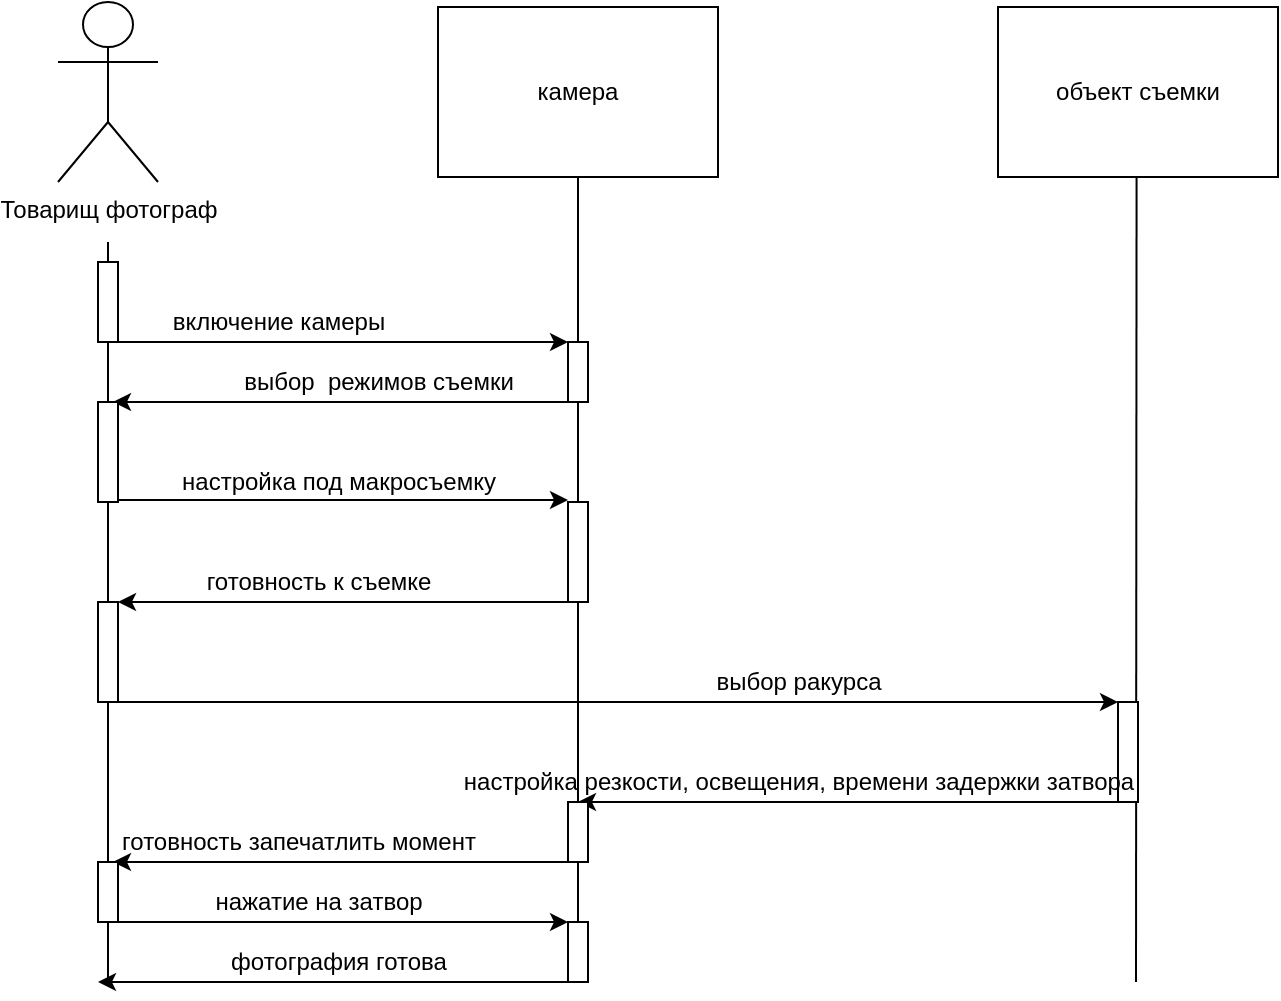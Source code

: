 <mxfile version="15.0.6" type="github">
  <diagram id="Y--VRaqyyIF3lD4aCwp9" name="Page-1">
    <mxGraphModel dx="868" dy="450" grid="1" gridSize="10" guides="1" tooltips="1" connect="1" arrows="1" fold="1" page="1" pageScale="1" pageWidth="827" pageHeight="1169" math="0" shadow="0">
      <root>
        <mxCell id="0" />
        <mxCell id="1" parent="0" />
        <mxCell id="-SfcoU4QxyxbX_HQiDti-1" value="Товарищ фотограф" style="shape=umlActor;verticalLabelPosition=bottom;verticalAlign=top;html=1;outlineConnect=0;" vertex="1" parent="1">
          <mxGeometry x="30" y="30" width="50" height="90" as="geometry" />
        </mxCell>
        <mxCell id="-SfcoU4QxyxbX_HQiDti-2" value="камера" style="rounded=0;whiteSpace=wrap;html=1;" vertex="1" parent="1">
          <mxGeometry x="220" y="32.5" width="140" height="85" as="geometry" />
        </mxCell>
        <mxCell id="-SfcoU4QxyxbX_HQiDti-4" value="объект съемки" style="rounded=0;whiteSpace=wrap;html=1;" vertex="1" parent="1">
          <mxGeometry x="500" y="32.5" width="140" height="85" as="geometry" />
        </mxCell>
        <mxCell id="-SfcoU4QxyxbX_HQiDti-5" value="" style="endArrow=none;html=1;entryX=0.5;entryY=1;entryDx=0;entryDy=0;" edge="1" parent="1" target="-SfcoU4QxyxbX_HQiDti-2">
          <mxGeometry width="50" height="50" relative="1" as="geometry">
            <mxPoint x="290" y="520" as="sourcePoint" />
            <mxPoint x="370" y="140" as="targetPoint" />
          </mxGeometry>
        </mxCell>
        <mxCell id="-SfcoU4QxyxbX_HQiDti-6" value="" style="endArrow=none;html=1;entryX=0.5;entryY=1;entryDx=0;entryDy=0;" edge="1" parent="1">
          <mxGeometry width="50" height="50" relative="1" as="geometry">
            <mxPoint x="569" y="520" as="sourcePoint" />
            <mxPoint x="569.29" y="117.5" as="targetPoint" />
          </mxGeometry>
        </mxCell>
        <mxCell id="-SfcoU4QxyxbX_HQiDti-7" value="" style="endArrow=none;html=1;" edge="1" parent="1">
          <mxGeometry width="50" height="50" relative="1" as="geometry">
            <mxPoint x="55" y="520" as="sourcePoint" />
            <mxPoint x="55" y="150" as="targetPoint" />
          </mxGeometry>
        </mxCell>
        <mxCell id="-SfcoU4QxyxbX_HQiDti-10" value="" style="rounded=0;whiteSpace=wrap;html=1;" vertex="1" parent="1">
          <mxGeometry x="50" y="160" width="10" height="40" as="geometry" />
        </mxCell>
        <mxCell id="-SfcoU4QxyxbX_HQiDti-11" value="" style="endArrow=classic;html=1;exitX=1;exitY=1;exitDx=0;exitDy=0;entryX=0;entryY=0;entryDx=0;entryDy=0;" edge="1" parent="1" source="-SfcoU4QxyxbX_HQiDti-10" target="-SfcoU4QxyxbX_HQiDti-13">
          <mxGeometry width="50" height="50" relative="1" as="geometry">
            <mxPoint x="80" y="200" as="sourcePoint" />
            <mxPoint x="250" y="200" as="targetPoint" />
          </mxGeometry>
        </mxCell>
        <mxCell id="-SfcoU4QxyxbX_HQiDti-12" value="включение камеры" style="text;html=1;align=center;verticalAlign=middle;resizable=0;points=[];autosize=1;strokeColor=none;fillColor=none;" vertex="1" parent="1">
          <mxGeometry x="80" y="180" width="120" height="20" as="geometry" />
        </mxCell>
        <mxCell id="-SfcoU4QxyxbX_HQiDti-13" value="" style="rounded=0;whiteSpace=wrap;html=1;" vertex="1" parent="1">
          <mxGeometry x="285" y="200" width="10" height="30" as="geometry" />
        </mxCell>
        <mxCell id="-SfcoU4QxyxbX_HQiDti-14" value="" style="endArrow=classic;html=1;exitX=0;exitY=1;exitDx=0;exitDy=0;entryX=0.75;entryY=0;entryDx=0;entryDy=0;" edge="1" parent="1" source="-SfcoU4QxyxbX_HQiDti-13" target="-SfcoU4QxyxbX_HQiDti-17">
          <mxGeometry width="50" height="50" relative="1" as="geometry">
            <mxPoint x="250" y="330" as="sourcePoint" />
            <mxPoint x="80" y="230" as="targetPoint" />
          </mxGeometry>
        </mxCell>
        <mxCell id="-SfcoU4QxyxbX_HQiDti-16" value="выбор&amp;nbsp; режимов съемки" style="text;html=1;align=center;verticalAlign=middle;resizable=0;points=[];autosize=1;strokeColor=none;fillColor=none;" vertex="1" parent="1">
          <mxGeometry x="115" y="210" width="150" height="20" as="geometry" />
        </mxCell>
        <mxCell id="-SfcoU4QxyxbX_HQiDti-17" value="" style="rounded=0;whiteSpace=wrap;html=1;" vertex="1" parent="1">
          <mxGeometry x="50" y="230" width="10" height="50" as="geometry" />
        </mxCell>
        <mxCell id="-SfcoU4QxyxbX_HQiDti-18" value="" style="endArrow=classic;html=1;exitX=1;exitY=1;exitDx=0;exitDy=0;entryX=0;entryY=0;entryDx=0;entryDy=0;" edge="1" parent="1">
          <mxGeometry width="50" height="50" relative="1" as="geometry">
            <mxPoint x="60" y="279" as="sourcePoint" />
            <mxPoint x="285" y="279" as="targetPoint" />
          </mxGeometry>
        </mxCell>
        <mxCell id="-SfcoU4QxyxbX_HQiDti-19" value="настройка под макросъемку" style="text;html=1;align=center;verticalAlign=middle;resizable=0;points=[];autosize=1;strokeColor=none;fillColor=none;" vertex="1" parent="1">
          <mxGeometry x="85" y="260" width="170" height="20" as="geometry" />
        </mxCell>
        <mxCell id="-SfcoU4QxyxbX_HQiDti-20" value="" style="rounded=0;whiteSpace=wrap;html=1;" vertex="1" parent="1">
          <mxGeometry x="285" y="280" width="10" height="50" as="geometry" />
        </mxCell>
        <mxCell id="-SfcoU4QxyxbX_HQiDti-22" value="" style="endArrow=classic;html=1;exitX=0;exitY=1;exitDx=0;exitDy=0;entryX=0.75;entryY=0;entryDx=0;entryDy=0;" edge="1" parent="1">
          <mxGeometry width="50" height="50" relative="1" as="geometry">
            <mxPoint x="287.5" y="330" as="sourcePoint" />
            <mxPoint x="60" y="330" as="targetPoint" />
          </mxGeometry>
        </mxCell>
        <mxCell id="-SfcoU4QxyxbX_HQiDti-24" value="" style="rounded=0;whiteSpace=wrap;html=1;" vertex="1" parent="1">
          <mxGeometry x="50" y="330" width="10" height="50" as="geometry" />
        </mxCell>
        <mxCell id="-SfcoU4QxyxbX_HQiDti-25" value="готовность к съемке" style="text;html=1;align=center;verticalAlign=middle;resizable=0;points=[];autosize=1;strokeColor=none;fillColor=none;" vertex="1" parent="1">
          <mxGeometry x="95" y="310" width="130" height="20" as="geometry" />
        </mxCell>
        <mxCell id="-SfcoU4QxyxbX_HQiDti-26" value="" style="endArrow=classic;html=1;exitX=1;exitY=1;exitDx=0;exitDy=0;entryX=0;entryY=0;entryDx=0;entryDy=0;" edge="1" parent="1" source="-SfcoU4QxyxbX_HQiDti-24" target="-SfcoU4QxyxbX_HQiDti-27">
          <mxGeometry width="50" height="50" relative="1" as="geometry">
            <mxPoint x="250" y="350" as="sourcePoint" />
            <mxPoint x="550" y="380" as="targetPoint" />
          </mxGeometry>
        </mxCell>
        <mxCell id="-SfcoU4QxyxbX_HQiDti-27" value="" style="rounded=0;whiteSpace=wrap;html=1;" vertex="1" parent="1">
          <mxGeometry x="560" y="380" width="10" height="50" as="geometry" />
        </mxCell>
        <mxCell id="-SfcoU4QxyxbX_HQiDti-28" value="выбор ракурса" style="text;html=1;align=center;verticalAlign=middle;resizable=0;points=[];autosize=1;strokeColor=none;fillColor=none;" vertex="1" parent="1">
          <mxGeometry x="350" y="360" width="100" height="20" as="geometry" />
        </mxCell>
        <mxCell id="-SfcoU4QxyxbX_HQiDti-29" value="" style="endArrow=classic;html=1;exitX=0;exitY=1;exitDx=0;exitDy=0;entryX=0.5;entryY=0;entryDx=0;entryDy=0;entryPerimeter=0;" edge="1" parent="1" source="-SfcoU4QxyxbX_HQiDti-27" target="-SfcoU4QxyxbX_HQiDti-30">
          <mxGeometry width="50" height="50" relative="1" as="geometry">
            <mxPoint x="250" y="350" as="sourcePoint" />
            <mxPoint x="310" y="430" as="targetPoint" />
          </mxGeometry>
        </mxCell>
        <mxCell id="-SfcoU4QxyxbX_HQiDti-30" value="" style="rounded=0;whiteSpace=wrap;html=1;" vertex="1" parent="1">
          <mxGeometry x="285" y="430" width="10" height="30" as="geometry" />
        </mxCell>
        <mxCell id="-SfcoU4QxyxbX_HQiDti-31" value="настройка резкости, освещения, времени задержки затвора" style="text;html=1;align=center;verticalAlign=middle;resizable=0;points=[];autosize=1;strokeColor=none;fillColor=none;" vertex="1" parent="1">
          <mxGeometry x="225" y="410" width="350" height="20" as="geometry" />
        </mxCell>
        <mxCell id="-SfcoU4QxyxbX_HQiDti-32" value="" style="endArrow=classic;html=1;exitX=0;exitY=1;exitDx=0;exitDy=0;entryX=0.75;entryY=0;entryDx=0;entryDy=0;" edge="1" parent="1">
          <mxGeometry width="50" height="50" relative="1" as="geometry">
            <mxPoint x="285" y="460" as="sourcePoint" />
            <mxPoint x="57.5" y="460" as="targetPoint" />
          </mxGeometry>
        </mxCell>
        <mxCell id="-SfcoU4QxyxbX_HQiDti-34" value="" style="rounded=0;whiteSpace=wrap;html=1;" vertex="1" parent="1">
          <mxGeometry x="50" y="460" width="10" height="30" as="geometry" />
        </mxCell>
        <mxCell id="-SfcoU4QxyxbX_HQiDti-35" value="" style="endArrow=classic;html=1;exitX=1;exitY=1;exitDx=0;exitDy=0;entryX=0;entryY=0;entryDx=0;entryDy=0;" edge="1" parent="1">
          <mxGeometry width="50" height="50" relative="1" as="geometry">
            <mxPoint x="60" y="490" as="sourcePoint" />
            <mxPoint x="285" y="490" as="targetPoint" />
          </mxGeometry>
        </mxCell>
        <mxCell id="-SfcoU4QxyxbX_HQiDti-36" value="готовность запечатлить момент" style="text;html=1;align=center;verticalAlign=middle;resizable=0;points=[];autosize=1;strokeColor=none;fillColor=none;" vertex="1" parent="1">
          <mxGeometry x="55" y="440" width="190" height="20" as="geometry" />
        </mxCell>
        <mxCell id="-SfcoU4QxyxbX_HQiDti-37" value="нажатие на затвор" style="text;html=1;align=center;verticalAlign=middle;resizable=0;points=[];autosize=1;strokeColor=none;fillColor=none;" vertex="1" parent="1">
          <mxGeometry x="100" y="470" width="120" height="20" as="geometry" />
        </mxCell>
        <mxCell id="-SfcoU4QxyxbX_HQiDti-40" value="" style="rounded=0;whiteSpace=wrap;html=1;" vertex="1" parent="1">
          <mxGeometry x="285" y="490" width="10" height="30" as="geometry" />
        </mxCell>
        <mxCell id="-SfcoU4QxyxbX_HQiDti-41" value="" style="endArrow=classic;html=1;exitX=0;exitY=1;exitDx=0;exitDy=0;" edge="1" parent="1">
          <mxGeometry width="50" height="50" relative="1" as="geometry">
            <mxPoint x="285" y="520" as="sourcePoint" />
            <mxPoint x="50" y="520" as="targetPoint" />
          </mxGeometry>
        </mxCell>
        <mxCell id="-SfcoU4QxyxbX_HQiDti-42" value="фотография готова" style="text;html=1;align=center;verticalAlign=middle;resizable=0;points=[];autosize=1;strokeColor=none;fillColor=none;" vertex="1" parent="1">
          <mxGeometry x="110" y="500" width="120" height="20" as="geometry" />
        </mxCell>
      </root>
    </mxGraphModel>
  </diagram>
</mxfile>
